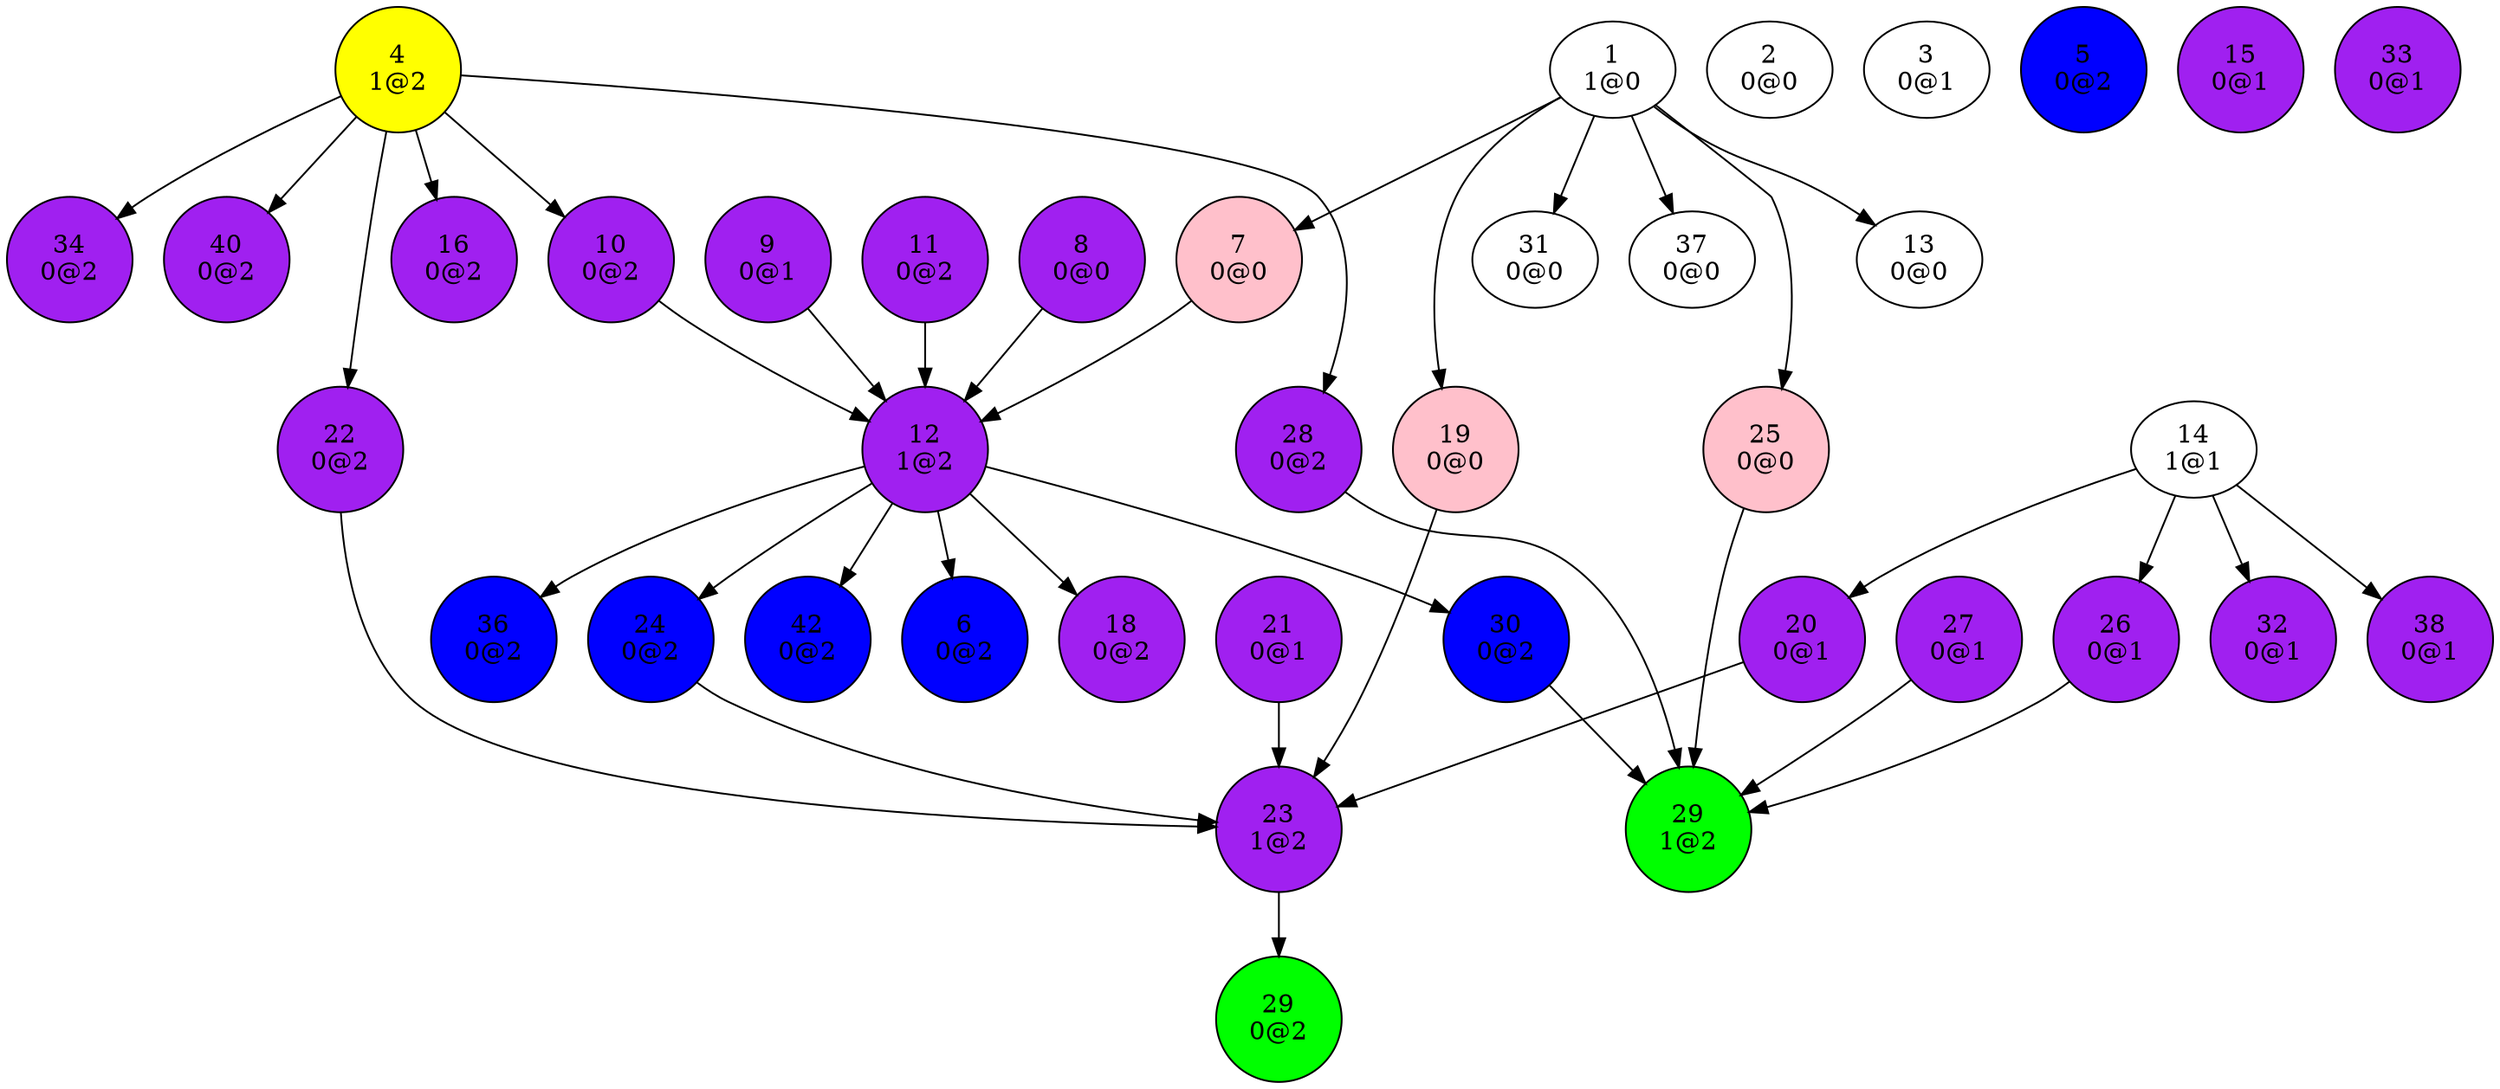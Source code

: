 digraph {
"1
1@0"->"7
0@0";
"1
1@0"->"13
0@0";
"1
1@0"->"19
0@0";
"1
1@0"->"25
0@0";
"1
1@0"->"31
0@0";
"1
1@0"->"37
0@0";
"2
0@0";
"3
0@1";
"4
1@2"->"10
0@2";
"4
1@2"->"16
0@2";
"4
1@2"->"22
0@2";
"4
1@2"->"28
0@2";
"4
1@2"->"34
0@2";
"4
1@2"->"40
0@2";
"5
0@2";
"6
0@2";
"7
0@0"->"12
1@2";
"8
0@0"->"12
1@2";
"9
0@1"->"12
1@2";
"10
0@2"->"12
1@2";
"11
0@2"->"12
1@2";
"12
1@2"->"6
0@2";
"12
1@2"->"18
0@2";
"12
1@2"->"24
0@2";
"12
1@2"->"30
0@2";
"12
1@2"->"36
0@2";
"12
1@2"->"42
0@2";
"13
0@0";
"14
1@1"->"20
0@1";
"14
1@1"->"26
0@1";
"14
1@1"->"32
0@1";
"14
1@1"->"38
0@1";
"15
0@1";
"16
0@2";
"18
0@2";
"19
0@0"->"23
1@2";
"20
0@1"->"23
1@2";
"21
0@1"->"23
1@2";
"22
0@2"->"23
1@2";
"23
1@2"->"29
0@2";
"24
0@2"->"23
1@2";
"25
0@0"->"29
1@2";
"26
0@1"->"29
1@2";
"27
0@1"->"29
1@2";
"28
0@2"->"29
1@2";
"29
0@2";
"29
1@2";
"30
0@2"->"29
1@2";
"31
0@0";
"32
0@1";
"33
0@1";
"34
0@2";
"36
0@2";
"37
0@0";
"38
0@1";
"40
0@2";
"42
0@2";
"4
1@2"[shape=circle, style=filled, fillcolor=yellow];
"5
0@2"[shape=circle, style=filled, fillcolor=blue];
"6
0@2"[shape=circle, style=filled, fillcolor=blue];
"7
0@0"[shape=circle, style=filled, fillcolor=pink];
"8
0@0"[shape=circle, style=filled, fillcolor=purple];
"9
0@1"[shape=circle, style=filled, fillcolor=purple];
"10
0@2"[shape=circle, style=filled, fillcolor=purple];
"11
0@2"[shape=circle, style=filled, fillcolor=purple];
"12
1@2"[shape=circle, style=filled, fillcolor=purple];
"15
0@1"[shape=circle, style=filled, fillcolor=purple];
"16
0@2"[shape=circle, style=filled, fillcolor=purple];
"18
0@2"[shape=circle, style=filled, fillcolor=purple];
"19
0@0"[shape=circle, style=filled, fillcolor=pink];
"20
0@1"[shape=circle, style=filled, fillcolor=purple];
"21
0@1"[shape=circle, style=filled, fillcolor=purple];
"22
0@2"[shape=circle, style=filled, fillcolor=purple];
"23
1@2"[shape=circle, style=filled, fillcolor=purple];
"24
0@2"[shape=circle, style=filled, fillcolor=blue];
"25
0@0"[shape=circle, style=filled, fillcolor=pink];
"26
0@1"[shape=circle, style=filled, fillcolor=purple];
"27
0@1"[shape=circle, style=filled, fillcolor=purple];
"28
0@2"[shape=circle, style=filled, fillcolor=purple];
"29
0@2"[shape=circle, style=filled, fillcolor=green];
"29
1@2"[shape=circle, style=filled, fillcolor=green];
"30
0@2"[shape=circle, style=filled, fillcolor=blue];
"32
0@1"[shape=circle, style=filled, fillcolor=purple];
"33
0@1"[shape=circle, style=filled, fillcolor=purple];
"34
0@2"[shape=circle, style=filled, fillcolor=purple];
"36
0@2"[shape=circle, style=filled, fillcolor=blue];
"38
0@1"[shape=circle, style=filled, fillcolor=purple];
"40
0@2"[shape=circle, style=filled, fillcolor=purple];
"42
0@2"[shape=circle, style=filled, fillcolor=blue];
}